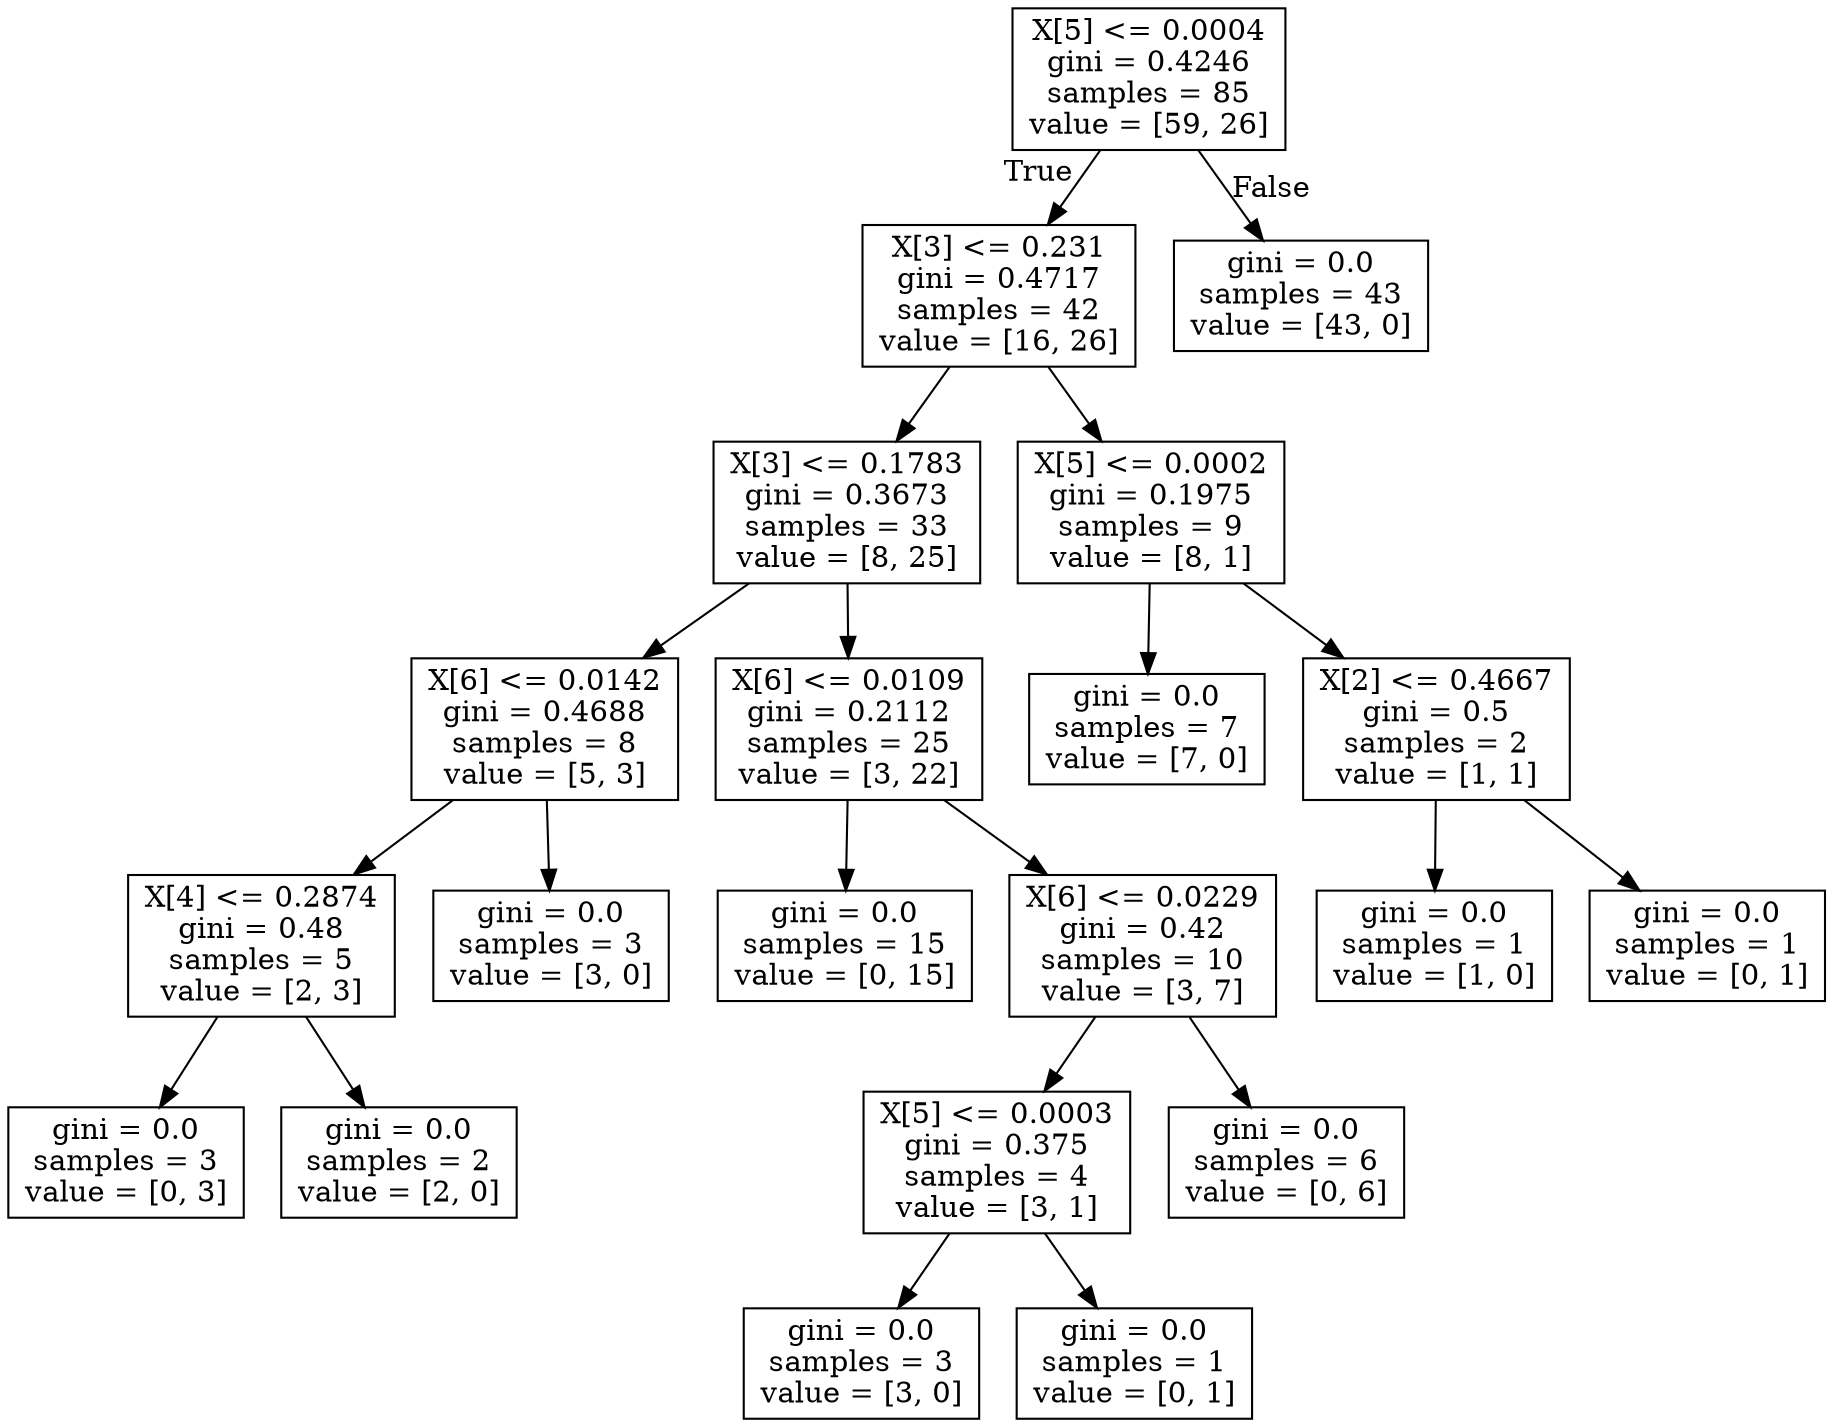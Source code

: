 digraph Tree {
node [shape=box] ;
0 [label="X[5] <= 0.0004\ngini = 0.4246\nsamples = 85\nvalue = [59, 26]"] ;
1 [label="X[3] <= 0.231\ngini = 0.4717\nsamples = 42\nvalue = [16, 26]"] ;
0 -> 1 [labeldistance=2.5, labelangle=45, headlabel="True"] ;
2 [label="X[3] <= 0.1783\ngini = 0.3673\nsamples = 33\nvalue = [8, 25]"] ;
1 -> 2 ;
3 [label="X[6] <= 0.0142\ngini = 0.4688\nsamples = 8\nvalue = [5, 3]"] ;
2 -> 3 ;
4 [label="X[4] <= 0.2874\ngini = 0.48\nsamples = 5\nvalue = [2, 3]"] ;
3 -> 4 ;
5 [label="gini = 0.0\nsamples = 3\nvalue = [0, 3]"] ;
4 -> 5 ;
6 [label="gini = 0.0\nsamples = 2\nvalue = [2, 0]"] ;
4 -> 6 ;
7 [label="gini = 0.0\nsamples = 3\nvalue = [3, 0]"] ;
3 -> 7 ;
8 [label="X[6] <= 0.0109\ngini = 0.2112\nsamples = 25\nvalue = [3, 22]"] ;
2 -> 8 ;
9 [label="gini = 0.0\nsamples = 15\nvalue = [0, 15]"] ;
8 -> 9 ;
10 [label="X[6] <= 0.0229\ngini = 0.42\nsamples = 10\nvalue = [3, 7]"] ;
8 -> 10 ;
11 [label="X[5] <= 0.0003\ngini = 0.375\nsamples = 4\nvalue = [3, 1]"] ;
10 -> 11 ;
12 [label="gini = 0.0\nsamples = 3\nvalue = [3, 0]"] ;
11 -> 12 ;
13 [label="gini = 0.0\nsamples = 1\nvalue = [0, 1]"] ;
11 -> 13 ;
14 [label="gini = 0.0\nsamples = 6\nvalue = [0, 6]"] ;
10 -> 14 ;
15 [label="X[5] <= 0.0002\ngini = 0.1975\nsamples = 9\nvalue = [8, 1]"] ;
1 -> 15 ;
16 [label="gini = 0.0\nsamples = 7\nvalue = [7, 0]"] ;
15 -> 16 ;
17 [label="X[2] <= 0.4667\ngini = 0.5\nsamples = 2\nvalue = [1, 1]"] ;
15 -> 17 ;
18 [label="gini = 0.0\nsamples = 1\nvalue = [1, 0]"] ;
17 -> 18 ;
19 [label="gini = 0.0\nsamples = 1\nvalue = [0, 1]"] ;
17 -> 19 ;
20 [label="gini = 0.0\nsamples = 43\nvalue = [43, 0]"] ;
0 -> 20 [labeldistance=2.5, labelangle=-45, headlabel="False"] ;
}